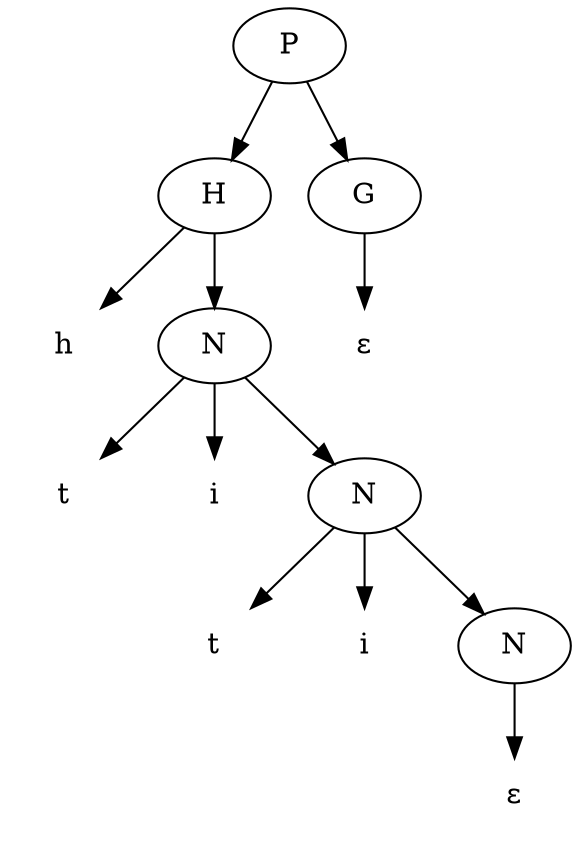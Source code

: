digraph G {
  h [shape=none]
  t [shape=none]
  i [shape=none]
  N_1 [label="N"]
  t_1 [label="t", shape=none]
  i_1 [label="i", shape=none]
  ε [shape=none]
  epsilon_1 [label="ε", shape=none]
  N_2 [label="N"]
  
  P -> H 
  H -> h 
  H -> N
  N -> t
  N -> i
  N -> N_1
  N_1 -> t_1
  N_1 -> i_1
  N_1 -> N_2
  N_2 -> ε
  P -> G
  G -> epsilon_1


}